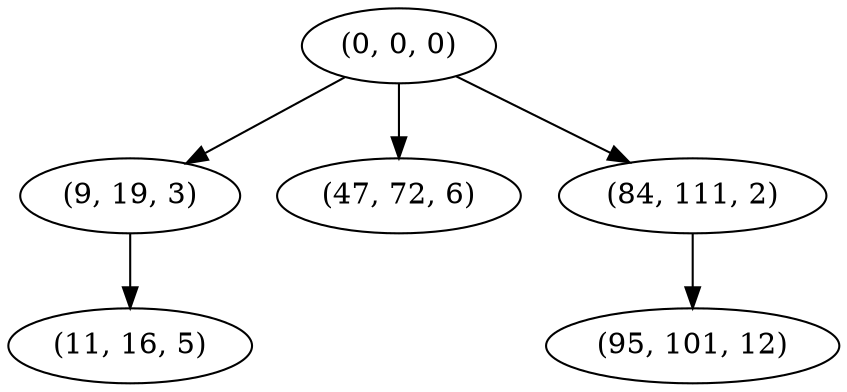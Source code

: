 digraph tree {
    "(0, 0, 0)";
    "(9, 19, 3)";
    "(11, 16, 5)";
    "(47, 72, 6)";
    "(84, 111, 2)";
    "(95, 101, 12)";
    "(0, 0, 0)" -> "(9, 19, 3)";
    "(0, 0, 0)" -> "(47, 72, 6)";
    "(0, 0, 0)" -> "(84, 111, 2)";
    "(9, 19, 3)" -> "(11, 16, 5)";
    "(84, 111, 2)" -> "(95, 101, 12)";
}
